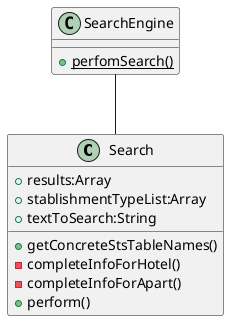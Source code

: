 @startuml

class Search {
	+results:Array
	+stablishmentTypeList:Array
	+textToSearch:String
	+getConcreteStsTableNames()
	-completeInfoForHotel()
	-completeInfoForApart()
	+perform()
}

class SearchEngine {
	{static}+perfomSearch()
}
SearchEngine -- Search



@enduml